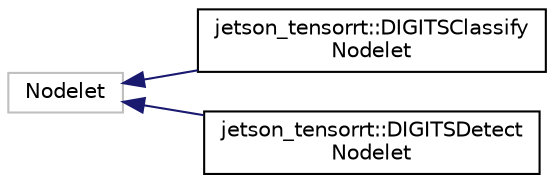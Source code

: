 digraph "Graphical Class Hierarchy"
{
  edge [fontname="Helvetica",fontsize="10",labelfontname="Helvetica",labelfontsize="10"];
  node [fontname="Helvetica",fontsize="10",shape=record];
  rankdir="LR";
  Node10 [label="Nodelet",height=0.2,width=0.4,color="grey75", fillcolor="white", style="filled"];
  Node10 -> Node0 [dir="back",color="midnightblue",fontsize="10",style="solid",fontname="Helvetica"];
  Node0 [label="jetson_tensorrt::DIGITSClassify\lNodelet",height=0.2,width=0.4,color="black", fillcolor="white", style="filled",URL="$classjetson__tensorrt_1_1_d_i_g_i_t_s_classify_nodelet.html"];
  Node10 -> Node12 [dir="back",color="midnightblue",fontsize="10",style="solid",fontname="Helvetica"];
  Node12 [label="jetson_tensorrt::DIGITSDetect\lNodelet",height=0.2,width=0.4,color="black", fillcolor="white", style="filled",URL="$classjetson__tensorrt_1_1_d_i_g_i_t_s_detect_nodelet.html"];
}
